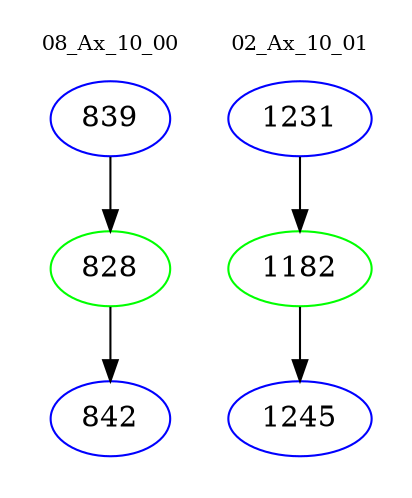 digraph{
subgraph cluster_0 {
color = white
label = "08_Ax_10_00";
fontsize=10;
T0_839 [label="839", color="blue"]
T0_839 -> T0_828 [color="black"]
T0_828 [label="828", color="green"]
T0_828 -> T0_842 [color="black"]
T0_842 [label="842", color="blue"]
}
subgraph cluster_1 {
color = white
label = "02_Ax_10_01";
fontsize=10;
T1_1231 [label="1231", color="blue"]
T1_1231 -> T1_1182 [color="black"]
T1_1182 [label="1182", color="green"]
T1_1182 -> T1_1245 [color="black"]
T1_1245 [label="1245", color="blue"]
}
}
